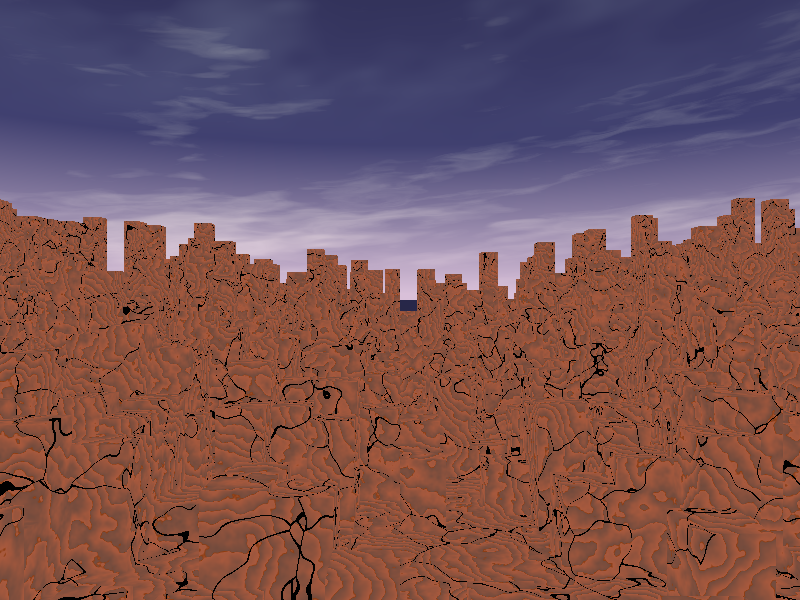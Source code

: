 // Persistence Of Vision raytracer version 3.0 sample file.
// Use copies of this file for starting your own scenes.

#version 3.5;

global_settings { assumed_gamma 2.2 }

#include "colors.inc"
#include "textures.inc"
#include "stars.inc"
#include "skies.inc"
#include "shapes.inc"
#include "stones.inc"
#include "rand.inc"

camera
{
#switch (clock)
  /* Parabolic environment map.  */
  #case (1)
	orthographic
	location  <0.0, 0.5, -2.0>
        look_at   <0.0, 0.5, 0.0>
	up        y*2
	right     x*2
  #break
  #case (2)
	orthographic
        location  <0.0, 0.5, 2.0>
        look_at   <0.0, 0.5, 0.0>
	up        -y*2
	right     -x*2
  #break
  
  /* Sky cube.  */
  #case (3)
	location <0, 0, 0>
	look_at	+x
	up +y
	right +z
	angle 90
	translate <0, 0.5, 0>
  #break
  #case (4)
	location <0, 0, 0>
	look_at	-x
	up -y
	right +z
	angle 90
	translate <0, 0.5, 0>
  #break
  #case (5)
	location <0, 0, 0>
	look_at	-y
	up +x
	right +z
	angle 90
	translate <0, 0.5, 0>
  #break
  #case (6)
	location <0, 0, 0>
	look_at	+y
	up -x
	right +z
	angle 90
	translate <0, 0.5, 0>
  #break
  #case (7)
	location <0, 0, 0>
	look_at	+z
	up +x
	right +y
	angle 90
	translate <0, 0.5, 0>
  #break
  #case (8)
	location <0, 0, 0>
	look_at	-z
	up -x
	right -y
	angle 90
	translate <0, 0.5, 0>
  #break
#end
}

/* Paraboloid_Z, etc. is defined as:

   x^2 + y^2 - z = 0
   
   i.e.,
   
   x^2 + y^2 = z

   dual-paraboloid environment mapping wants a paraboloid like so:
   
   z = 0.5 - 0.5*(x^2 + y^2)
   
   (with x^2 + y^2 <= 1)
   
   so that the edges of the image correspond to gradient -1/1 & z=0.
   
   ignore the constant offset 0.5 (turns into translate), then:
   
   z = - (x^2 + y^2)
*/

#switch (clock)

  #case (1)

intersection
{
  object
  {
    Paraboloid_Z

    scale <1, 1, 0.5>
    translate <0, 0.5, -0.5>
  }
 
  /*sphere
  {
    <0, 0.5, 0>, 1
  }*/

  no_shadow

  finish
  {
    reflection 1.0
  }
}
  
  #break
  
  #case (2)

object
{
  Paraboloid_Z
  
  scale <1, 1, -0.5>
  translate <0, 0.5, 0.5>
  
  no_shadow
  
  finish
  {
    reflection 1.0
  }
}

  #break
#end

/*sphere {
  <5, 0.5, 0>, 1
  
  pigment
  {
    color Yellow
  }
  
  finish
  {
    diffuse 0.5
    specular 1.0
  }
}*/

sky_sphere { S_Cloud1 }

light_source {
  <-20, 50, 50> color White
}

#declare Lz = -40;
#while(Lz < 40)

  #declare Lx = -40;
  #while(Lx < 40)
    box {
      <Lx, -5, Lz>,
      <Lx+1, RRand(-10, -5 + abs(Lx/5) + abs(Lz/5), 0), Lz+1>
      texture {
	T_Stone29
	scale 4
      }
    }
  #declare Lx = Lx + 1;
  #end

#declare Lz = Lz + 1;
#end
